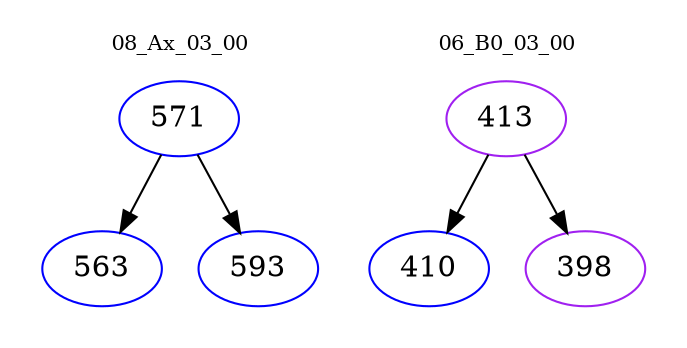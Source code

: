 digraph{
subgraph cluster_0 {
color = white
label = "08_Ax_03_00";
fontsize=10;
T0_571 [label="571", color="blue"]
T0_571 -> T0_563 [color="black"]
T0_563 [label="563", color="blue"]
T0_571 -> T0_593 [color="black"]
T0_593 [label="593", color="blue"]
}
subgraph cluster_1 {
color = white
label = "06_B0_03_00";
fontsize=10;
T1_413 [label="413", color="purple"]
T1_413 -> T1_410 [color="black"]
T1_410 [label="410", color="blue"]
T1_413 -> T1_398 [color="black"]
T1_398 [label="398", color="purple"]
}
}
